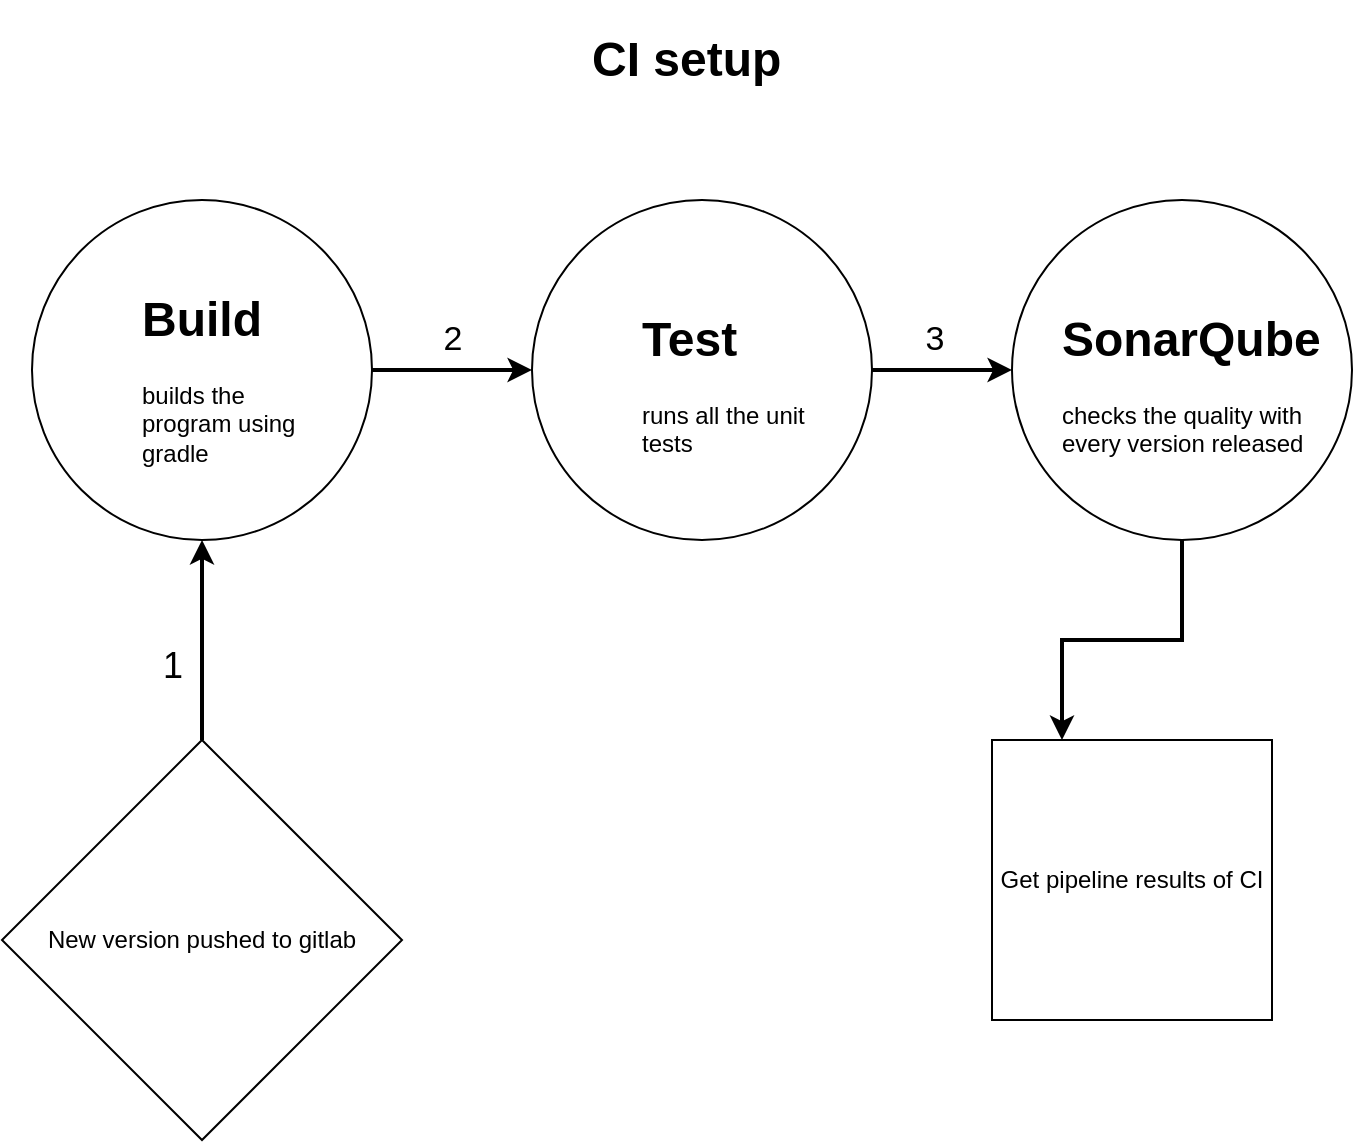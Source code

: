 <mxfile version="14.6.13" type="device"><diagram id="kFZRy18vgaQjHEk6NYtB" name="Page-1"><mxGraphModel dx="1221" dy="645" grid="1" gridSize="10" guides="1" tooltips="1" connect="1" arrows="1" fold="1" page="1" pageScale="1" pageWidth="850" pageHeight="1100" math="0" shadow="0"><root><mxCell id="0"/><mxCell id="1" parent="0"/><mxCell id="4RBwMRf9mbOUcahiTPar-11" style="edgeStyle=orthogonalEdgeStyle;rounded=0;orthogonalLoop=1;jettySize=auto;html=1;entryX=0;entryY=0.5;entryDx=0;entryDy=0;strokeWidth=2;" edge="1" parent="1" source="4RBwMRf9mbOUcahiTPar-1" target="4RBwMRf9mbOUcahiTPar-4"><mxGeometry relative="1" as="geometry"/></mxCell><mxCell id="4RBwMRf9mbOUcahiTPar-14" value="&lt;font style=&quot;font-size: 17px&quot;&gt;2&lt;/font&gt;" style="edgeLabel;html=1;align=center;verticalAlign=middle;resizable=0;points=[];" vertex="1" connectable="0" parent="4RBwMRf9mbOUcahiTPar-11"><mxGeometry x="0.255" y="4" relative="1" as="geometry"><mxPoint x="-10" y="-11" as="offset"/></mxGeometry></mxCell><mxCell id="4RBwMRf9mbOUcahiTPar-1" value="" style="ellipse;whiteSpace=wrap;html=1;aspect=fixed;" vertex="1" parent="1"><mxGeometry x="90" y="120" width="170" height="170" as="geometry"/></mxCell><mxCell id="4RBwMRf9mbOUcahiTPar-3" value="&lt;h1&gt;Build&lt;/h1&gt;&lt;div&gt;builds the program using gradle&lt;/div&gt;" style="text;html=1;strokeColor=none;fillColor=none;spacing=5;spacingTop=-20;whiteSpace=wrap;overflow=hidden;rounded=0;" vertex="1" parent="1"><mxGeometry x="140" y="160" width="100" height="100" as="geometry"/></mxCell><mxCell id="4RBwMRf9mbOUcahiTPar-12" style="edgeStyle=orthogonalEdgeStyle;rounded=0;orthogonalLoop=1;jettySize=auto;html=1;entryX=0;entryY=0.5;entryDx=0;entryDy=0;strokeWidth=2;" edge="1" parent="1" source="4RBwMRf9mbOUcahiTPar-4" target="4RBwMRf9mbOUcahiTPar-6"><mxGeometry relative="1" as="geometry"><Array as="points"><mxPoint x="550" y="205"/><mxPoint x="550" y="205"/></Array></mxGeometry></mxCell><mxCell id="4RBwMRf9mbOUcahiTPar-15" value="&lt;font style=&quot;font-size: 17px&quot;&gt;3&lt;/font&gt;" style="edgeLabel;html=1;align=center;verticalAlign=middle;resizable=0;points=[];" vertex="1" connectable="0" parent="4RBwMRf9mbOUcahiTPar-12"><mxGeometry x="0.152" relative="1" as="geometry"><mxPoint x="-10" y="-15" as="offset"/></mxGeometry></mxCell><mxCell id="4RBwMRf9mbOUcahiTPar-4" value="" style="ellipse;whiteSpace=wrap;html=1;aspect=fixed;" vertex="1" parent="1"><mxGeometry x="340" y="120" width="170" height="170" as="geometry"/></mxCell><mxCell id="4RBwMRf9mbOUcahiTPar-5" value="&lt;h1&gt;Test&lt;/h1&gt;&lt;div&gt;runs all the unit tests&amp;nbsp;&lt;/div&gt;" style="text;html=1;strokeColor=none;fillColor=none;spacing=5;spacingTop=-20;whiteSpace=wrap;overflow=hidden;rounded=0;" vertex="1" parent="1"><mxGeometry x="390" y="170" width="100" height="100" as="geometry"/></mxCell><mxCell id="4RBwMRf9mbOUcahiTPar-18" style="edgeStyle=orthogonalEdgeStyle;rounded=0;orthogonalLoop=1;jettySize=auto;html=1;entryX=0.25;entryY=0;entryDx=0;entryDy=0;strokeWidth=2;" edge="1" parent="1" source="4RBwMRf9mbOUcahiTPar-6" target="4RBwMRf9mbOUcahiTPar-17"><mxGeometry relative="1" as="geometry"/></mxCell><mxCell id="4RBwMRf9mbOUcahiTPar-6" value="" style="ellipse;whiteSpace=wrap;html=1;aspect=fixed;" vertex="1" parent="1"><mxGeometry x="580" y="120" width="170" height="170" as="geometry"/></mxCell><mxCell id="4RBwMRf9mbOUcahiTPar-7" value="&lt;h1&gt;SonarQube&lt;/h1&gt;&lt;div&gt;checks the quality with every version released&lt;/div&gt;" style="text;html=1;strokeColor=none;fillColor=none;spacing=5;spacingTop=-20;whiteSpace=wrap;overflow=hidden;rounded=0;" vertex="1" parent="1"><mxGeometry x="600" y="170" width="140" height="100" as="geometry"/></mxCell><mxCell id="4RBwMRf9mbOUcahiTPar-8" value="&lt;h1&gt;CI setup&lt;/h1&gt;" style="text;html=1;strokeColor=none;fillColor=none;spacing=5;spacingTop=-20;whiteSpace=wrap;overflow=hidden;rounded=0;" vertex="1" parent="1"><mxGeometry x="365" y="30" width="120" height="50" as="geometry"/></mxCell><mxCell id="4RBwMRf9mbOUcahiTPar-10" style="edgeStyle=orthogonalEdgeStyle;rounded=0;orthogonalLoop=1;jettySize=auto;html=1;entryX=0.5;entryY=1;entryDx=0;entryDy=0;strokeWidth=2;" edge="1" parent="1" source="4RBwMRf9mbOUcahiTPar-9" target="4RBwMRf9mbOUcahiTPar-1"><mxGeometry relative="1" as="geometry"><Array as="points"><mxPoint x="175" y="400"/><mxPoint x="175" y="400"/></Array></mxGeometry></mxCell><mxCell id="4RBwMRf9mbOUcahiTPar-13" value="&lt;font style=&quot;font-size: 18px&quot;&gt;1&lt;/font&gt;" style="edgeLabel;html=1;align=center;verticalAlign=middle;resizable=0;points=[];" vertex="1" connectable="0" parent="4RBwMRf9mbOUcahiTPar-10"><mxGeometry x="-0.248" relative="1" as="geometry"><mxPoint x="-15" as="offset"/></mxGeometry></mxCell><mxCell id="4RBwMRf9mbOUcahiTPar-9" value="New version pushed to gitlab" style="rhombus;whiteSpace=wrap;html=1;" vertex="1" parent="1"><mxGeometry x="75" y="390" width="200" height="200" as="geometry"/></mxCell><mxCell id="4RBwMRf9mbOUcahiTPar-17" value="Get pipeline results of CI" style="whiteSpace=wrap;html=1;aspect=fixed;" vertex="1" parent="1"><mxGeometry x="570" y="390" width="140" height="140" as="geometry"/></mxCell></root></mxGraphModel></diagram></mxfile>